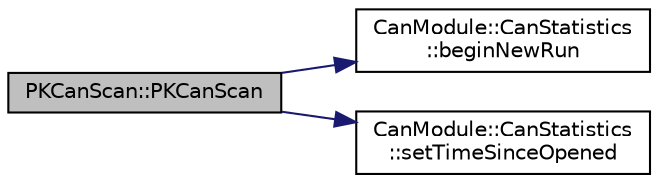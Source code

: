 digraph "PKCanScan::PKCanScan"
{
 // LATEX_PDF_SIZE
  edge [fontname="Helvetica",fontsize="10",labelfontname="Helvetica",labelfontsize="10"];
  node [fontname="Helvetica",fontsize="10",shape=record];
  rankdir="LR";
  Node1 [label="PKCanScan::PKCanScan",height=0.2,width=0.4,color="black", fillcolor="grey75", style="filled", fontcolor="black",tooltip=" "];
  Node1 -> Node2 [color="midnightblue",fontsize="10",style="solid"];
  Node2 [label="CanModule::CanStatistics\l::beginNewRun",height=0.2,width=0.4,color="black", fillcolor="white", style="filled",URL="$classCanModule_1_1CanStatistics.html#a85e6c87ce5285884a0272088178bb8f6",tooltip=" "];
  Node1 -> Node3 [color="midnightblue",fontsize="10",style="solid"];
  Node3 [label="CanModule::CanStatistics\l::setTimeSinceOpened",height=0.2,width=0.4,color="black", fillcolor="white", style="filled",URL="$classCanModule_1_1CanStatistics.html#af3f15dedf80e67f1309946632d87198d",tooltip=" "];
}

